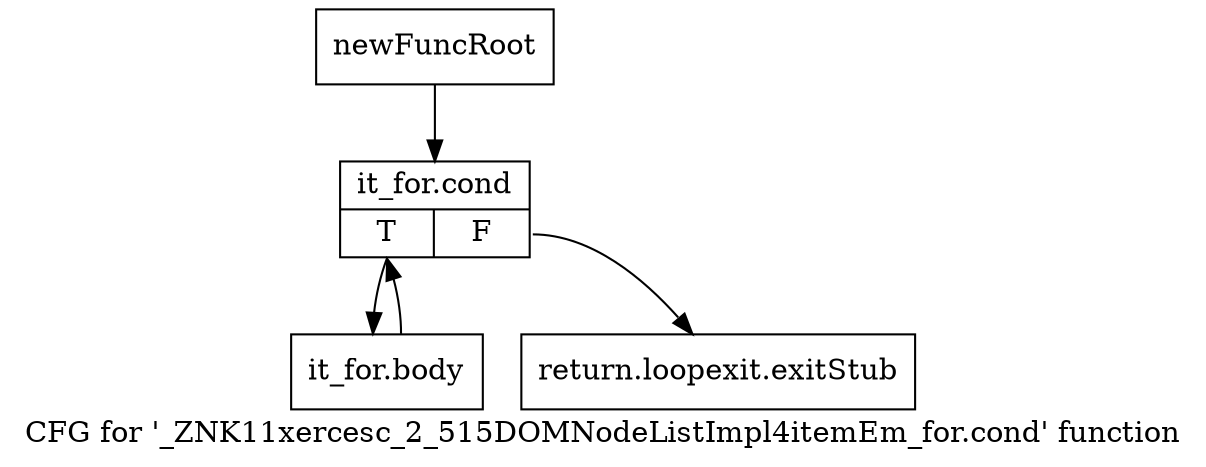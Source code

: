 digraph "CFG for '_ZNK11xercesc_2_515DOMNodeListImpl4itemEm_for.cond' function" {
	label="CFG for '_ZNK11xercesc_2_515DOMNodeListImpl4itemEm_for.cond' function";

	Node0x97bfbc0 [shape=record,label="{newFuncRoot}"];
	Node0x97bfbc0 -> Node0x97bfc60;
	Node0x97bfc10 [shape=record,label="{return.loopexit.exitStub}"];
	Node0x97bfc60 [shape=record,label="{it_for.cond|{<s0>T|<s1>F}}"];
	Node0x97bfc60:s0 -> Node0x97bfcb0;
	Node0x97bfc60:s1 -> Node0x97bfc10;
	Node0x97bfcb0 [shape=record,label="{it_for.body}"];
	Node0x97bfcb0 -> Node0x97bfc60;
}
